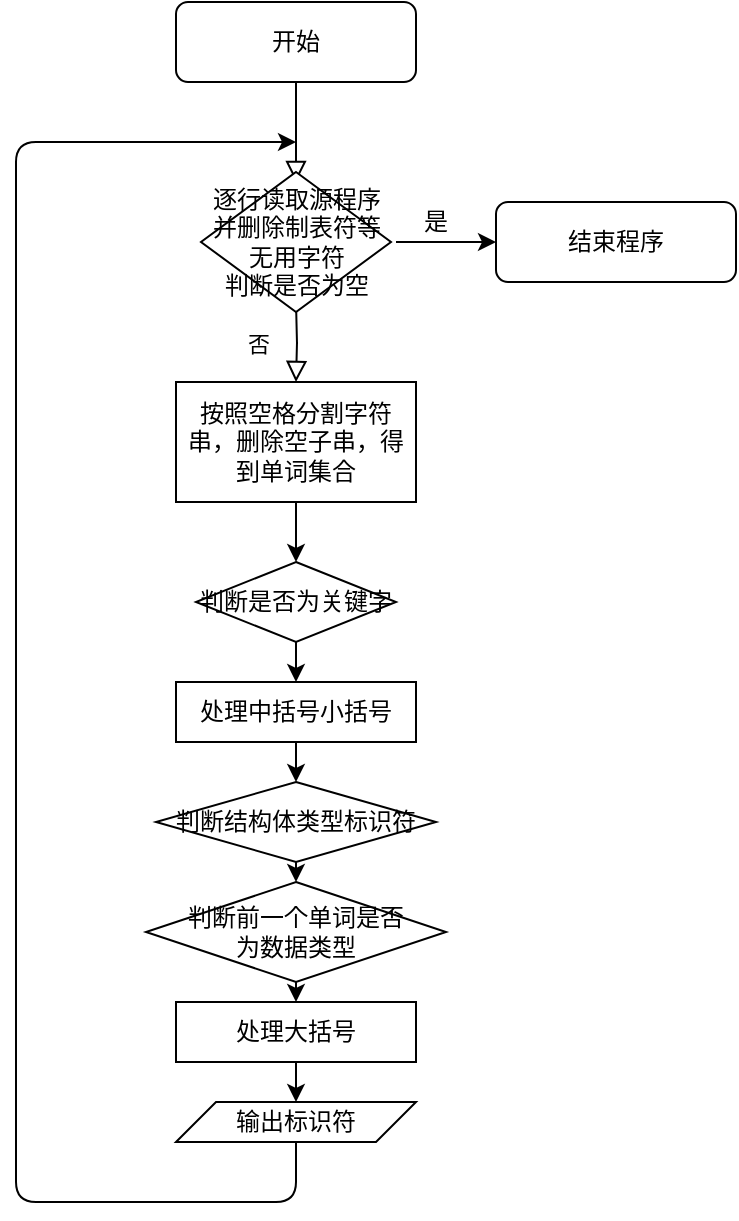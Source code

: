 <mxfile version="14.5.8" type="device"><diagram id="C5RBs43oDa-KdzZeNtuy" name="Page-1"><mxGraphModel dx="1038" dy="614" grid="1" gridSize="10" guides="1" tooltips="1" connect="1" arrows="1" fold="1" page="1" pageScale="1" pageWidth="827" pageHeight="1169" math="0" shadow="0"><root><mxCell id="WIyWlLk6GJQsqaUBKTNV-0"/><mxCell id="WIyWlLk6GJQsqaUBKTNV-1" parent="WIyWlLk6GJQsqaUBKTNV-0"/><mxCell id="WIyWlLk6GJQsqaUBKTNV-2" value="" style="rounded=0;html=1;jettySize=auto;orthogonalLoop=1;fontSize=11;endArrow=block;endFill=0;endSize=8;strokeWidth=1;shadow=0;labelBackgroundColor=none;edgeStyle=orthogonalEdgeStyle;" parent="WIyWlLk6GJQsqaUBKTNV-1" source="WIyWlLk6GJQsqaUBKTNV-3" edge="1"><mxGeometry relative="1" as="geometry"><mxPoint x="220" y="170" as="targetPoint"/></mxGeometry></mxCell><mxCell id="WIyWlLk6GJQsqaUBKTNV-3" value="开始" style="rounded=1;whiteSpace=wrap;html=1;fontSize=12;glass=0;strokeWidth=1;shadow=0;" parent="WIyWlLk6GJQsqaUBKTNV-1" vertex="1"><mxGeometry x="160" y="80" width="120" height="40" as="geometry"/></mxCell><mxCell id="WIyWlLk6GJQsqaUBKTNV-4" value="否" style="rounded=0;html=1;jettySize=auto;orthogonalLoop=1;fontSize=11;endArrow=block;endFill=0;endSize=8;strokeWidth=1;shadow=0;labelBackgroundColor=none;edgeStyle=orthogonalEdgeStyle;" parent="WIyWlLk6GJQsqaUBKTNV-1" edge="1"><mxGeometry y="20" relative="1" as="geometry"><mxPoint as="offset"/><mxPoint x="220" y="230" as="sourcePoint"/><mxPoint x="220" y="270" as="targetPoint"/></mxGeometry></mxCell><mxCell id="WIyWlLk6GJQsqaUBKTNV-7" value="结束程序" style="rounded=1;whiteSpace=wrap;html=1;fontSize=12;glass=0;strokeWidth=1;shadow=0;" parent="WIyWlLk6GJQsqaUBKTNV-1" vertex="1"><mxGeometry x="320" y="180" width="120" height="40" as="geometry"/></mxCell><mxCell id="aFFLStaiQqllfo2IRaLJ-1" value="" style="endArrow=classic;html=1;exitX=1;exitY=0.5;exitDx=0;exitDy=0;entryX=0;entryY=0.5;entryDx=0;entryDy=0;" edge="1" parent="WIyWlLk6GJQsqaUBKTNV-1" target="WIyWlLk6GJQsqaUBKTNV-7"><mxGeometry width="50" height="50" relative="1" as="geometry"><mxPoint x="270" y="200" as="sourcePoint"/><mxPoint x="440" y="260" as="targetPoint"/></mxGeometry></mxCell><mxCell id="aFFLStaiQqllfo2IRaLJ-2" value="是" style="text;html=1;strokeColor=none;fillColor=none;align=center;verticalAlign=middle;whiteSpace=wrap;rounded=0;" vertex="1" parent="WIyWlLk6GJQsqaUBKTNV-1"><mxGeometry x="270" y="180" width="40" height="20" as="geometry"/></mxCell><mxCell id="aFFLStaiQqllfo2IRaLJ-3" value="按照空格分割字符串，删除空子串，得到单词集合" style="rounded=0;whiteSpace=wrap;html=1;" vertex="1" parent="WIyWlLk6GJQsqaUBKTNV-1"><mxGeometry x="160" y="270" width="120" height="60" as="geometry"/></mxCell><mxCell id="aFFLStaiQqllfo2IRaLJ-4" value="" style="endArrow=classic;html=1;exitX=0.5;exitY=1;exitDx=0;exitDy=0;" edge="1" parent="WIyWlLk6GJQsqaUBKTNV-1" source="aFFLStaiQqllfo2IRaLJ-3"><mxGeometry width="50" height="50" relative="1" as="geometry"><mxPoint x="390" y="300" as="sourcePoint"/><mxPoint x="220" y="360" as="targetPoint"/></mxGeometry></mxCell><mxCell id="aFFLStaiQqllfo2IRaLJ-6" value="" style="endArrow=classic;html=1;exitX=0.5;exitY=1;exitDx=0;exitDy=0;" edge="1" parent="WIyWlLk6GJQsqaUBKTNV-1"><mxGeometry width="50" height="50" relative="1" as="geometry"><mxPoint x="220" y="400" as="sourcePoint"/><mxPoint x="220" y="420" as="targetPoint"/></mxGeometry></mxCell><mxCell id="aFFLStaiQqllfo2IRaLJ-8" value="" style="endArrow=classic;html=1;exitX=0.5;exitY=1;exitDx=0;exitDy=0;" edge="1" parent="WIyWlLk6GJQsqaUBKTNV-1"><mxGeometry width="50" height="50" relative="1" as="geometry"><mxPoint x="220" y="450" as="sourcePoint"/><mxPoint x="220" y="470" as="targetPoint"/></mxGeometry></mxCell><mxCell id="aFFLStaiQqllfo2IRaLJ-11" value="" style="endArrow=classic;html=1;exitX=0.5;exitY=1;exitDx=0;exitDy=0;" edge="1" parent="WIyWlLk6GJQsqaUBKTNV-1"><mxGeometry width="50" height="50" relative="1" as="geometry"><mxPoint x="220" y="500" as="sourcePoint"/><mxPoint x="220" y="520" as="targetPoint"/></mxGeometry></mxCell><mxCell id="aFFLStaiQqllfo2IRaLJ-12" value="&lt;span&gt;处理中括号小括号&lt;/span&gt;" style="rounded=0;whiteSpace=wrap;html=1;" vertex="1" parent="WIyWlLk6GJQsqaUBKTNV-1"><mxGeometry x="160" y="420" width="120" height="30" as="geometry"/></mxCell><mxCell id="aFFLStaiQqllfo2IRaLJ-15" value="" style="endArrow=classic;html=1;exitX=0.5;exitY=1;exitDx=0;exitDy=0;" edge="1" parent="WIyWlLk6GJQsqaUBKTNV-1"><mxGeometry width="50" height="50" relative="1" as="geometry"><mxPoint x="220" y="560" as="sourcePoint"/><mxPoint x="220" y="580" as="targetPoint"/></mxGeometry></mxCell><mxCell id="aFFLStaiQqllfo2IRaLJ-16" value="处理大括号" style="rounded=0;whiteSpace=wrap;html=1;" vertex="1" parent="WIyWlLk6GJQsqaUBKTNV-1"><mxGeometry x="160" y="580" width="120" height="30" as="geometry"/></mxCell><mxCell id="aFFLStaiQqllfo2IRaLJ-17" value="" style="endArrow=classic;html=1;exitX=0.5;exitY=1;exitDx=0;exitDy=0;" edge="1" parent="WIyWlLk6GJQsqaUBKTNV-1" source="aFFLStaiQqllfo2IRaLJ-16"><mxGeometry width="50" height="50" relative="1" as="geometry"><mxPoint x="390" y="440" as="sourcePoint"/><mxPoint x="220" y="630" as="targetPoint"/></mxGeometry></mxCell><mxCell id="aFFLStaiQqllfo2IRaLJ-18" value="&lt;span&gt;逐行读取源程序并删除制表符等无用字符&lt;/span&gt;&lt;br&gt;&lt;span&gt;判断是否为空&lt;/span&gt;" style="rhombus;whiteSpace=wrap;html=1;" vertex="1" parent="WIyWlLk6GJQsqaUBKTNV-1"><mxGeometry x="172.5" y="165" width="95" height="70" as="geometry"/></mxCell><mxCell id="aFFLStaiQqllfo2IRaLJ-19" value="&lt;span&gt;判断是否为关键字&lt;/span&gt;" style="rhombus;whiteSpace=wrap;html=1;" vertex="1" parent="WIyWlLk6GJQsqaUBKTNV-1"><mxGeometry x="170" y="360" width="100" height="40" as="geometry"/></mxCell><mxCell id="aFFLStaiQqllfo2IRaLJ-20" value="&lt;span&gt;判断结构体类型标识符&lt;/span&gt;" style="rhombus;whiteSpace=wrap;html=1;" vertex="1" parent="WIyWlLk6GJQsqaUBKTNV-1"><mxGeometry x="150" y="470" width="140" height="40" as="geometry"/></mxCell><mxCell id="aFFLStaiQqllfo2IRaLJ-21" value="&lt;span&gt;判断前一个单词是否&lt;br&gt;为数据类型&lt;/span&gt;" style="rhombus;whiteSpace=wrap;html=1;" vertex="1" parent="WIyWlLk6GJQsqaUBKTNV-1"><mxGeometry x="145" y="520" width="150" height="50" as="geometry"/></mxCell><mxCell id="aFFLStaiQqllfo2IRaLJ-22" value="输出标识符" style="shape=parallelogram;perimeter=parallelogramPerimeter;whiteSpace=wrap;html=1;fixedSize=1;" vertex="1" parent="WIyWlLk6GJQsqaUBKTNV-1"><mxGeometry x="160" y="630" width="120" height="20" as="geometry"/></mxCell><mxCell id="aFFLStaiQqllfo2IRaLJ-23" value="" style="endArrow=classic;html=1;exitX=0.5;exitY=1;exitDx=0;exitDy=0;" edge="1" parent="WIyWlLk6GJQsqaUBKTNV-1" source="aFFLStaiQqllfo2IRaLJ-22"><mxGeometry width="50" height="50" relative="1" as="geometry"><mxPoint x="390" y="440" as="sourcePoint"/><mxPoint x="220" y="150" as="targetPoint"/><Array as="points"><mxPoint x="220" y="680"/><mxPoint x="80" y="680"/><mxPoint x="80" y="510"/><mxPoint x="80" y="150"/></Array></mxGeometry></mxCell></root></mxGraphModel></diagram></mxfile>